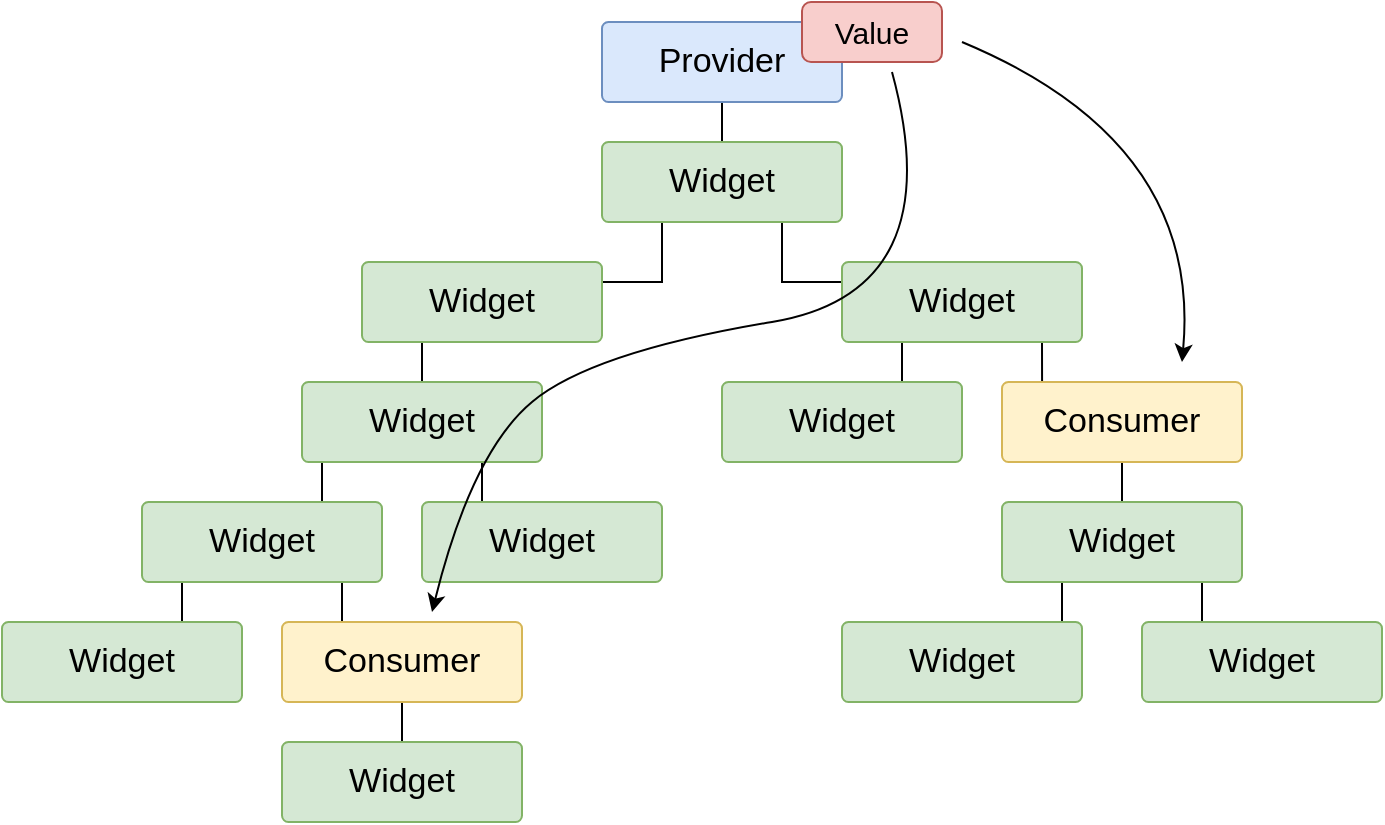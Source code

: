 <mxfile version="12.2.2" type="device" pages="1"><diagram id="PbhNVScNDFNNYynHzV8K" name="Page-1"><mxGraphModel dx="946" dy="680" grid="1" gridSize="10" guides="1" tooltips="1" connect="1" arrows="1" fold="1" page="1" pageScale="1" pageWidth="850" pageHeight="1100" math="0" shadow="0"><root><mxCell id="0"/><mxCell id="1" parent="0"/><mxCell id="2x4g0Z10UVbEJnLsZCG0-31" style="edgeStyle=orthogonalEdgeStyle;rounded=0;orthogonalLoop=1;jettySize=auto;html=1;exitX=0.5;exitY=1;exitDx=0;exitDy=0;entryX=0.5;entryY=0;entryDx=0;entryDy=0;endArrow=none;endFill=0;" edge="1" parent="1" source="2x4g0Z10UVbEJnLsZCG0-2" target="2x4g0Z10UVbEJnLsZCG0-18"><mxGeometry relative="1" as="geometry"/></mxCell><mxCell id="2x4g0Z10UVbEJnLsZCG0-2" value="&lt;font style=&quot;font-size: 17px&quot;&gt;Provider&lt;/font&gt;" style="rounded=1;whiteSpace=wrap;html=1;arcSize=8;fillColor=#dae8fc;strokeColor=#6c8ebf;" vertex="1" parent="1"><mxGeometry x="350" y="160" width="120" height="40" as="geometry"/></mxCell><mxCell id="2x4g0Z10UVbEJnLsZCG0-36" style="edgeStyle=orthogonalEdgeStyle;rounded=0;orthogonalLoop=1;jettySize=auto;html=1;exitX=0.25;exitY=1;exitDx=0;exitDy=0;entryX=1;entryY=0.25;entryDx=0;entryDy=0;endArrow=none;endFill=0;" edge="1" parent="1" source="2x4g0Z10UVbEJnLsZCG0-18" target="2x4g0Z10UVbEJnLsZCG0-19"><mxGeometry relative="1" as="geometry"/></mxCell><mxCell id="2x4g0Z10UVbEJnLsZCG0-37" style="edgeStyle=orthogonalEdgeStyle;rounded=0;orthogonalLoop=1;jettySize=auto;html=1;exitX=0.75;exitY=1;exitDx=0;exitDy=0;entryX=0;entryY=0.25;entryDx=0;entryDy=0;endArrow=none;endFill=0;" edge="1" parent="1" source="2x4g0Z10UVbEJnLsZCG0-18" target="2x4g0Z10UVbEJnLsZCG0-23"><mxGeometry relative="1" as="geometry"/></mxCell><mxCell id="2x4g0Z10UVbEJnLsZCG0-18" value="&lt;font style=&quot;font-size: 17px&quot;&gt;Widget&lt;/font&gt;" style="rounded=1;whiteSpace=wrap;html=1;arcSize=8;fillColor=#d5e8d4;strokeColor=#82b366;" vertex="1" parent="1"><mxGeometry x="350" y="220" width="120" height="40" as="geometry"/></mxCell><mxCell id="2x4g0Z10UVbEJnLsZCG0-44" style="edgeStyle=orthogonalEdgeStyle;rounded=0;orthogonalLoop=1;jettySize=auto;html=1;exitX=0.25;exitY=1;exitDx=0;exitDy=0;entryX=0.5;entryY=0;entryDx=0;entryDy=0;endArrow=none;endFill=0;" edge="1" parent="1" source="2x4g0Z10UVbEJnLsZCG0-19" target="2x4g0Z10UVbEJnLsZCG0-20"><mxGeometry relative="1" as="geometry"/></mxCell><mxCell id="2x4g0Z10UVbEJnLsZCG0-19" value="&lt;font style=&quot;font-size: 17px&quot;&gt;Widget&lt;/font&gt;" style="rounded=1;whiteSpace=wrap;html=1;arcSize=8;fillColor=#d5e8d4;strokeColor=#82b366;" vertex="1" parent="1"><mxGeometry x="230" y="280" width="120" height="40" as="geometry"/></mxCell><mxCell id="2x4g0Z10UVbEJnLsZCG0-45" style="edgeStyle=orthogonalEdgeStyle;rounded=0;orthogonalLoop=1;jettySize=auto;html=1;exitX=0.75;exitY=1;exitDx=0;exitDy=0;entryX=0.25;entryY=0;entryDx=0;entryDy=0;endArrow=none;endFill=0;" edge="1" parent="1" source="2x4g0Z10UVbEJnLsZCG0-20" target="2x4g0Z10UVbEJnLsZCG0-22"><mxGeometry relative="1" as="geometry"/></mxCell><mxCell id="2x4g0Z10UVbEJnLsZCG0-46" style="edgeStyle=orthogonalEdgeStyle;rounded=0;orthogonalLoop=1;jettySize=auto;html=1;exitX=0.25;exitY=1;exitDx=0;exitDy=0;entryX=0.75;entryY=0;entryDx=0;entryDy=0;endArrow=none;endFill=0;" edge="1" parent="1" source="2x4g0Z10UVbEJnLsZCG0-20" target="2x4g0Z10UVbEJnLsZCG0-21"><mxGeometry relative="1" as="geometry"/></mxCell><mxCell id="2x4g0Z10UVbEJnLsZCG0-20" value="&lt;font style=&quot;font-size: 17px&quot;&gt;Widget&lt;/font&gt;" style="rounded=1;whiteSpace=wrap;html=1;arcSize=8;fillColor=#d5e8d4;strokeColor=#82b366;" vertex="1" parent="1"><mxGeometry x="200" y="340" width="120" height="40" as="geometry"/></mxCell><mxCell id="2x4g0Z10UVbEJnLsZCG0-47" style="edgeStyle=orthogonalEdgeStyle;rounded=0;orthogonalLoop=1;jettySize=auto;html=1;exitX=0.25;exitY=1;exitDx=0;exitDy=0;entryX=0.75;entryY=0;entryDx=0;entryDy=0;endArrow=none;endFill=0;" edge="1" parent="1" source="2x4g0Z10UVbEJnLsZCG0-21" target="2x4g0Z10UVbEJnLsZCG0-29"><mxGeometry relative="1" as="geometry"/></mxCell><mxCell id="2x4g0Z10UVbEJnLsZCG0-48" style="edgeStyle=orthogonalEdgeStyle;rounded=0;orthogonalLoop=1;jettySize=auto;html=1;exitX=0.75;exitY=1;exitDx=0;exitDy=0;entryX=0.25;entryY=0;entryDx=0;entryDy=0;endArrow=none;endFill=0;" edge="1" parent="1" source="2x4g0Z10UVbEJnLsZCG0-21" target="2x4g0Z10UVbEJnLsZCG0-30"><mxGeometry relative="1" as="geometry"/></mxCell><mxCell id="2x4g0Z10UVbEJnLsZCG0-21" value="&lt;font style=&quot;font-size: 17px&quot;&gt;Widget&lt;/font&gt;" style="rounded=1;whiteSpace=wrap;html=1;arcSize=8;fillColor=#d5e8d4;strokeColor=#82b366;" vertex="1" parent="1"><mxGeometry x="120" y="400" width="120" height="40" as="geometry"/></mxCell><mxCell id="2x4g0Z10UVbEJnLsZCG0-22" value="&lt;font style=&quot;font-size: 17px&quot;&gt;Widget&lt;/font&gt;" style="rounded=1;whiteSpace=wrap;html=1;arcSize=8;fillColor=#d5e8d4;strokeColor=#82b366;" vertex="1" parent="1"><mxGeometry x="260" y="400" width="120" height="40" as="geometry"/></mxCell><mxCell id="2x4g0Z10UVbEJnLsZCG0-38" style="edgeStyle=orthogonalEdgeStyle;rounded=0;orthogonalLoop=1;jettySize=auto;html=1;exitX=0.25;exitY=1;exitDx=0;exitDy=0;entryX=0.75;entryY=0;entryDx=0;entryDy=0;endArrow=none;endFill=0;" edge="1" parent="1" source="2x4g0Z10UVbEJnLsZCG0-23" target="2x4g0Z10UVbEJnLsZCG0-24"><mxGeometry relative="1" as="geometry"/></mxCell><mxCell id="2x4g0Z10UVbEJnLsZCG0-39" style="edgeStyle=orthogonalEdgeStyle;rounded=0;orthogonalLoop=1;jettySize=auto;html=1;exitX=0.75;exitY=1;exitDx=0;exitDy=0;entryX=0.167;entryY=0;entryDx=0;entryDy=0;entryPerimeter=0;endArrow=none;endFill=0;" edge="1" parent="1" source="2x4g0Z10UVbEJnLsZCG0-23" target="2x4g0Z10UVbEJnLsZCG0-25"><mxGeometry relative="1" as="geometry"/></mxCell><mxCell id="2x4g0Z10UVbEJnLsZCG0-23" value="&lt;font style=&quot;font-size: 17px&quot;&gt;Widget&lt;/font&gt;" style="rounded=1;whiteSpace=wrap;html=1;arcSize=8;fillColor=#d5e8d4;strokeColor=#82b366;" vertex="1" parent="1"><mxGeometry x="470" y="280" width="120" height="40" as="geometry"/></mxCell><mxCell id="2x4g0Z10UVbEJnLsZCG0-24" value="&lt;font style=&quot;font-size: 17px&quot;&gt;Widget&lt;/font&gt;" style="rounded=1;whiteSpace=wrap;html=1;arcSize=8;fillColor=#d5e8d4;strokeColor=#82b366;" vertex="1" parent="1"><mxGeometry x="410" y="340" width="120" height="40" as="geometry"/></mxCell><mxCell id="2x4g0Z10UVbEJnLsZCG0-40" style="edgeStyle=orthogonalEdgeStyle;rounded=0;orthogonalLoop=1;jettySize=auto;html=1;exitX=0.5;exitY=1;exitDx=0;exitDy=0;endArrow=none;endFill=0;" edge="1" parent="1" source="2x4g0Z10UVbEJnLsZCG0-25" target="2x4g0Z10UVbEJnLsZCG0-26"><mxGeometry relative="1" as="geometry"/></mxCell><mxCell id="2x4g0Z10UVbEJnLsZCG0-25" value="&lt;font style=&quot;font-size: 17px&quot;&gt;Consumer&lt;/font&gt;" style="rounded=1;whiteSpace=wrap;html=1;arcSize=8;fillColor=#fff2cc;strokeColor=#d6b656;" vertex="1" parent="1"><mxGeometry x="550" y="340" width="120" height="40" as="geometry"/></mxCell><mxCell id="2x4g0Z10UVbEJnLsZCG0-42" style="edgeStyle=orthogonalEdgeStyle;rounded=0;orthogonalLoop=1;jettySize=auto;html=1;exitX=0.25;exitY=1;exitDx=0;exitDy=0;endArrow=none;endFill=0;" edge="1" parent="1" source="2x4g0Z10UVbEJnLsZCG0-26" target="2x4g0Z10UVbEJnLsZCG0-27"><mxGeometry relative="1" as="geometry"/></mxCell><mxCell id="2x4g0Z10UVbEJnLsZCG0-43" style="edgeStyle=orthogonalEdgeStyle;rounded=0;orthogonalLoop=1;jettySize=auto;html=1;exitX=0.75;exitY=1;exitDx=0;exitDy=0;entryX=0.25;entryY=0;entryDx=0;entryDy=0;endArrow=none;endFill=0;" edge="1" parent="1" source="2x4g0Z10UVbEJnLsZCG0-26" target="2x4g0Z10UVbEJnLsZCG0-28"><mxGeometry relative="1" as="geometry"/></mxCell><mxCell id="2x4g0Z10UVbEJnLsZCG0-26" value="&lt;font style=&quot;font-size: 17px&quot;&gt;Widget&lt;/font&gt;" style="rounded=1;whiteSpace=wrap;html=1;arcSize=8;fillColor=#d5e8d4;strokeColor=#82b366;" vertex="1" parent="1"><mxGeometry x="550" y="400" width="120" height="40" as="geometry"/></mxCell><mxCell id="2x4g0Z10UVbEJnLsZCG0-27" value="&lt;font style=&quot;font-size: 17px&quot;&gt;Widget&lt;/font&gt;" style="rounded=1;whiteSpace=wrap;html=1;arcSize=8;fillColor=#d5e8d4;strokeColor=#82b366;" vertex="1" parent="1"><mxGeometry x="470" y="460" width="120" height="40" as="geometry"/></mxCell><mxCell id="2x4g0Z10UVbEJnLsZCG0-28" value="&lt;font style=&quot;font-size: 17px&quot;&gt;Widget&lt;/font&gt;" style="rounded=1;whiteSpace=wrap;html=1;arcSize=8;fillColor=#d5e8d4;strokeColor=#82b366;" vertex="1" parent="1"><mxGeometry x="620" y="460" width="120" height="40" as="geometry"/></mxCell><mxCell id="2x4g0Z10UVbEJnLsZCG0-29" value="&lt;font style=&quot;font-size: 17px&quot;&gt;Widget&lt;/font&gt;" style="rounded=1;whiteSpace=wrap;html=1;arcSize=8;fillColor=#d5e8d4;strokeColor=#82b366;" vertex="1" parent="1"><mxGeometry x="50" y="460" width="120" height="40" as="geometry"/></mxCell><mxCell id="2x4g0Z10UVbEJnLsZCG0-50" style="edgeStyle=orthogonalEdgeStyle;rounded=0;orthogonalLoop=1;jettySize=auto;html=1;exitX=0.5;exitY=1;exitDx=0;exitDy=0;entryX=0.5;entryY=0;entryDx=0;entryDy=0;endArrow=none;endFill=0;" edge="1" parent="1" source="2x4g0Z10UVbEJnLsZCG0-30" target="2x4g0Z10UVbEJnLsZCG0-49"><mxGeometry relative="1" as="geometry"/></mxCell><mxCell id="2x4g0Z10UVbEJnLsZCG0-30" value="&lt;font style=&quot;font-size: 17px&quot;&gt;Consumer&lt;/font&gt;" style="rounded=1;whiteSpace=wrap;html=1;arcSize=8;fillColor=#fff2cc;strokeColor=#d6b656;" vertex="1" parent="1"><mxGeometry x="190" y="460" width="120" height="40" as="geometry"/></mxCell><mxCell id="2x4g0Z10UVbEJnLsZCG0-49" value="&lt;font style=&quot;font-size: 17px&quot;&gt;Widget&lt;/font&gt;" style="rounded=1;whiteSpace=wrap;html=1;arcSize=8;fillColor=#d5e8d4;strokeColor=#82b366;" vertex="1" parent="1"><mxGeometry x="190" y="520" width="120" height="40" as="geometry"/></mxCell><mxCell id="2x4g0Z10UVbEJnLsZCG0-52" value="&lt;font style=&quot;font-size: 15px&quot;&gt;Value&lt;/font&gt;" style="rounded=1;whiteSpace=wrap;html=1;fillColor=#f8cecc;strokeColor=#b85450;" vertex="1" parent="1"><mxGeometry x="450" y="150" width="70" height="30" as="geometry"/></mxCell><mxCell id="2x4g0Z10UVbEJnLsZCG0-56" value="" style="curved=1;endArrow=classic;html=1;" edge="1" parent="1"><mxGeometry width="50" height="50" relative="1" as="geometry"><mxPoint x="530" y="170" as="sourcePoint"/><mxPoint x="640" y="330" as="targetPoint"/><Array as="points"><mxPoint x="650" y="220"/></Array></mxGeometry></mxCell><mxCell id="2x4g0Z10UVbEJnLsZCG0-57" value="" style="curved=1;endArrow=classic;html=1;" edge="1" parent="1"><mxGeometry width="50" height="50" relative="1" as="geometry"><mxPoint x="495" y="185" as="sourcePoint"/><mxPoint x="265" y="455" as="targetPoint"/><Array as="points"><mxPoint x="525" y="295"/><mxPoint x="345" y="325"/><mxPoint x="285" y="375"/></Array></mxGeometry></mxCell></root></mxGraphModel></diagram></mxfile>